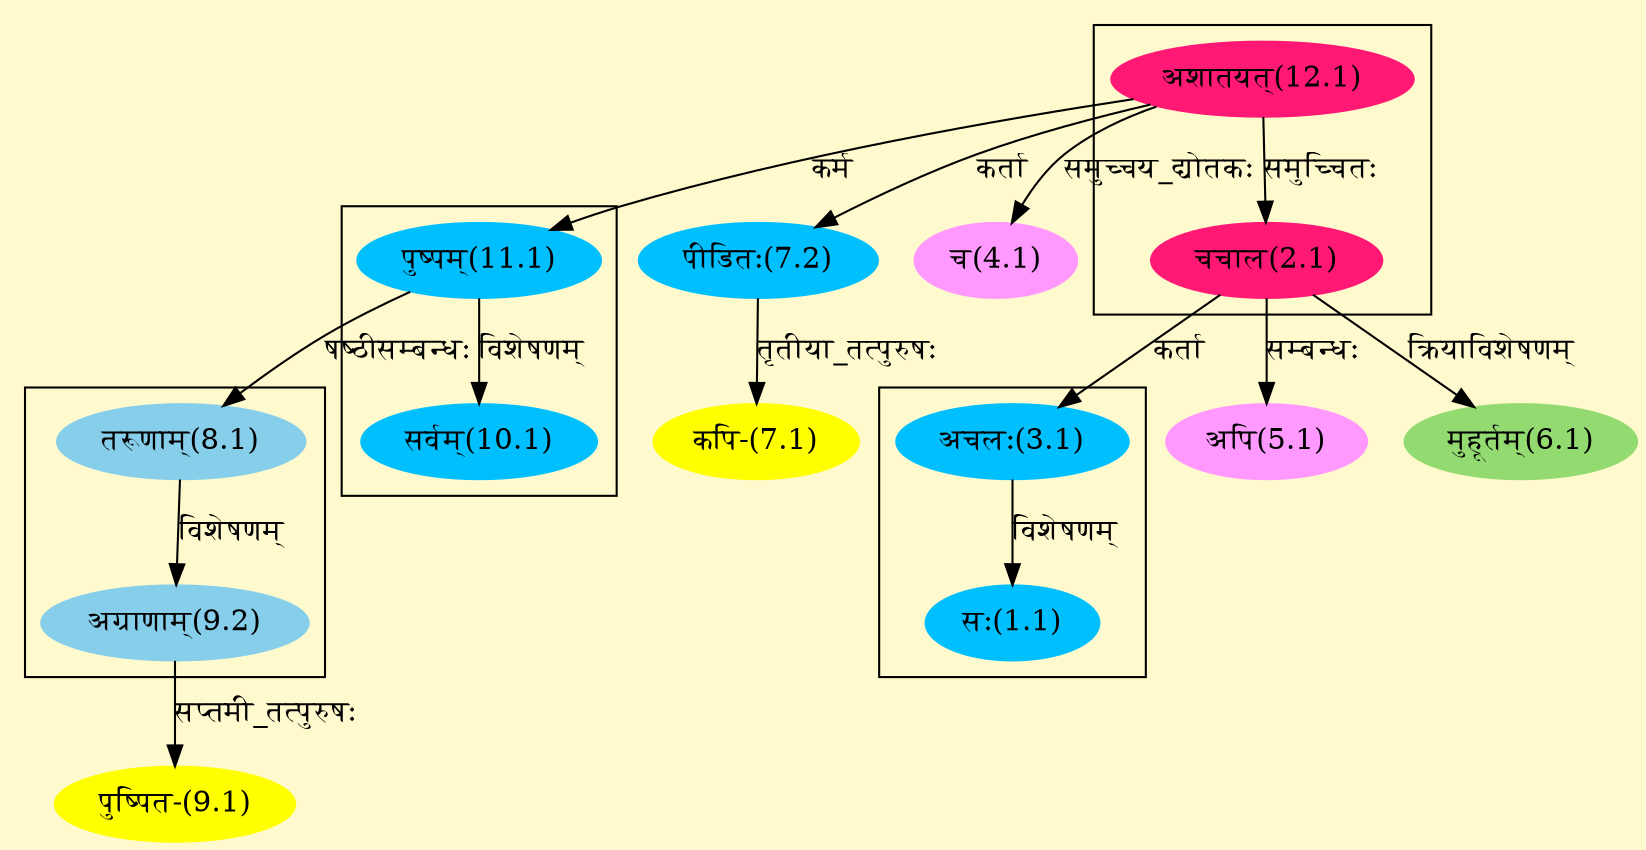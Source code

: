 digraph G{
rankdir=BT;
 compound=true;
 bgcolor="lemonchiffon1";

subgraph cluster_1{
Node1_1 [style=filled, color="#00BFFF" label = "सः(1.1)"]
Node3_1 [style=filled, color="#00BFFF" label = "अचलः(3.1)"]

}

subgraph cluster_2{
Node2_1 [style=filled, color="#FF1975" label = "चचाल(2.1)"]
Node12_1 [style=filled, color="#FF1975" label = "अशातयत्(12.1)"]

}

subgraph cluster_3{
Node9_2 [style=filled, color="#87CEEB" label = "अग्राणाम्(9.2)"]
Node8_1 [style=filled, color="#87CEEB" label = "तरूणाम्(8.1)"]

}

subgraph cluster_4{
Node10_1 [style=filled, color="#00BFFF" label = "सर्वम्(10.1)"]
Node11_1 [style=filled, color="#00BFFF" label = "पुष्पम्(11.1)"]

}
Node3_1 [style=filled, color="#00BFFF" label = "अचलः(3.1)"]
Node2_1 [style=filled, color="#FF1975" label = "चचाल(2.1)"]
Node4_1 [style=filled, color="#FF99FF" label = "च(4.1)"]
Node12_1 [style=filled, color="#FF1975" label = "अशातयत्(12.1)"]
Node5_1 [style=filled, color="#FF99FF" label = "अपि(5.1)"]
Node6_1 [style=filled, color="#93DB70" label = "मुहूर्तम्(6.1)"]
Node7_1 [style=filled, color="#FFFF00" label = "कपि-(7.1)"]
Node7_2 [style=filled, color="#00BFFF" label = "पीडितः(7.2)"]
Node8_1 [style=filled, color="#87CEEB" label = "तरूणाम्(8.1)"]
Node11_1 [style=filled, color="#00BFFF" label = "पुष्पम्(11.1)"]
Node9_1 [style=filled, color="#FFFF00" label = "पुष्पित-(9.1)"]
Node9_2 [style=filled, color="#87CEEB" label = "अग्राणाम्(9.2)"]
/* Start of Relations section */

Node1_1 -> Node3_1 [  label="विशेषणम्"  dir="back" ]
Node2_1 -> Node12_1 [  label="समुच्चितः"  dir="back" ]
Node3_1 -> Node2_1 [  label="कर्ता"  dir="back" ]
Node4_1 -> Node12_1 [  label="समुच्चय_द्योतकः"  dir="back" ]
Node5_1 -> Node2_1 [  label="सम्बन्धः"  dir="back" ]
Node6_1 -> Node2_1 [  label="क्रियाविशेषणम्"  dir="back" ]
Node7_1 -> Node7_2 [  label="तृतीया_तत्पुरुषः"  dir="back" ]
Node7_2 -> Node12_1 [  label="कर्ता"  dir="back" ]
Node8_1 -> Node11_1 [  label="षष्ठीसम्बन्धः"  dir="back" ]
Node9_1 -> Node9_2 [  label="सप्तमी_तत्पुरुषः"  dir="back" ]
Node9_2 -> Node8_1 [  label="विशेषणम्"  dir="back" ]
Node10_1 -> Node11_1 [  label="विशेषणम्"  dir="back" ]
Node11_1 -> Node12_1 [  label="कर्म"  dir="back" ]
}
